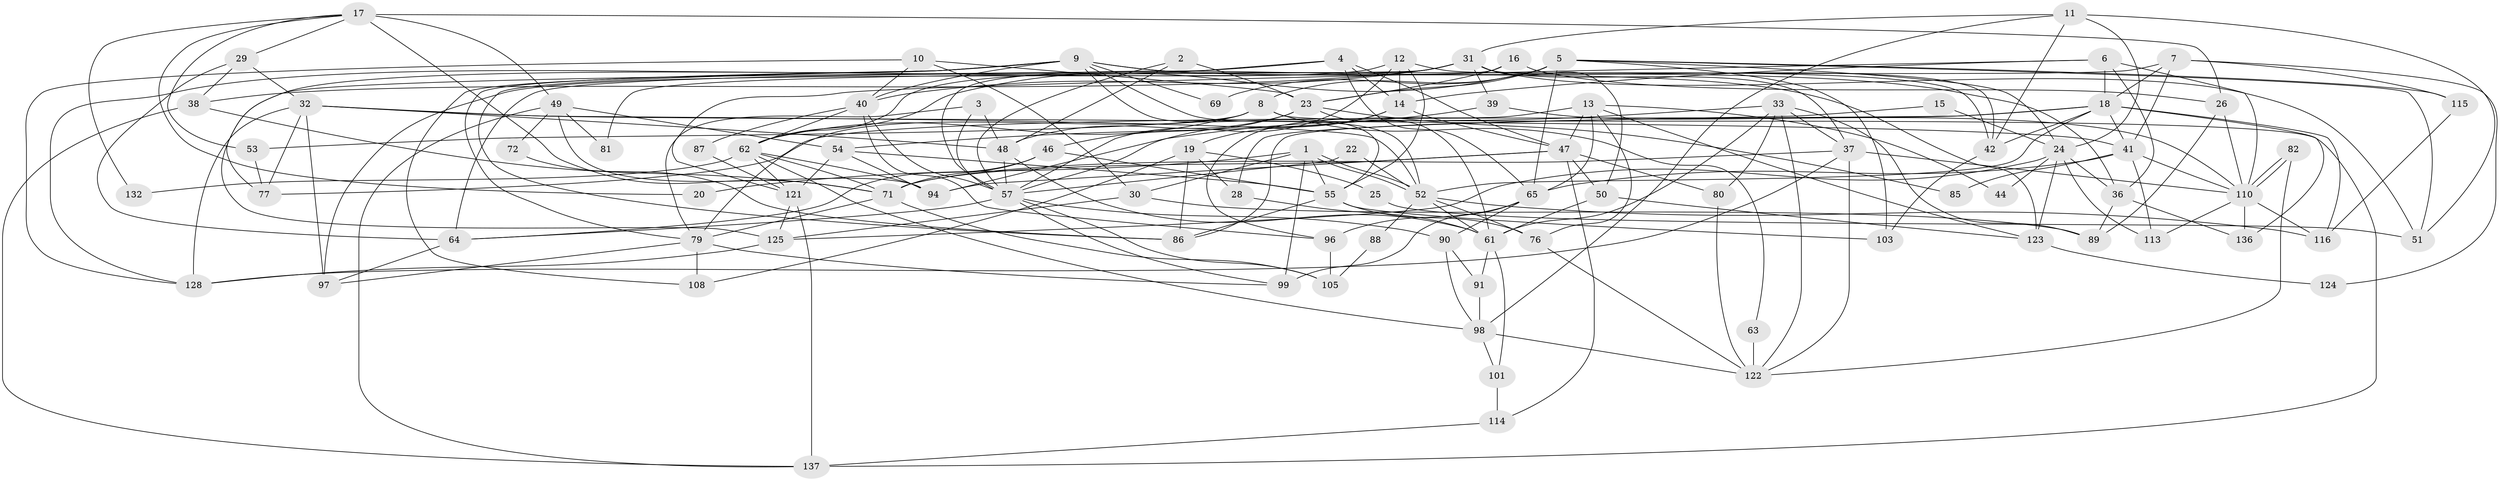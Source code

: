 // Generated by graph-tools (version 1.1) at 2025/52/02/27/25 19:52:05]
// undirected, 94 vertices, 230 edges
graph export_dot {
graph [start="1"]
  node [color=gray90,style=filled];
  1 [super="+60"];
  2 [super="+138"];
  3 [super="+34"];
  4 [super="+120"];
  5 [super="+93"];
  6 [super="+45"];
  7 [super="+21"];
  8 [super="+112"];
  9 [super="+129"];
  10;
  11 [super="+67"];
  12;
  13 [super="+35"];
  14 [super="+118"];
  15;
  16;
  17 [super="+73"];
  18 [super="+83"];
  19;
  20;
  22;
  23 [super="+27"];
  24 [super="+135"];
  25;
  26 [super="+43"];
  28;
  29 [super="+133"];
  30 [super="+140"];
  31 [super="+59"];
  32 [super="+102"];
  33 [super="+117"];
  36 [super="+68"];
  37 [super="+58"];
  38;
  39 [super="+119"];
  40 [super="+56"];
  41 [super="+66"];
  42 [super="+127"];
  44;
  46 [super="+130"];
  47 [super="+84"];
  48 [super="+74"];
  49 [super="+70"];
  50;
  51;
  52 [super="+109"];
  53;
  54;
  55 [super="+111"];
  57 [super="+95"];
  61 [super="+75"];
  62 [super="+134"];
  63;
  64;
  65 [super="+100"];
  69;
  71 [super="+92"];
  72;
  76;
  77 [super="+78"];
  79 [super="+106"];
  80;
  81;
  82;
  85;
  86 [super="+104"];
  87;
  88;
  89;
  90;
  91;
  94 [super="+107"];
  96;
  97;
  98;
  99;
  101;
  103;
  105;
  108;
  110 [super="+131"];
  113;
  114;
  115;
  116;
  121 [super="+139"];
  122 [super="+142"];
  123;
  124;
  125 [super="+126"];
  128;
  132;
  136;
  137 [super="+141"];
  1 -- 52;
  1 -- 52;
  1 -- 20;
  1 -- 30;
  1 -- 99 [weight=2];
  1 -- 55;
  2 -- 57;
  2 -- 23;
  2 -- 48;
  3 -- 57;
  3 -- 48;
  3 -- 79;
  4 -- 47;
  4 -- 14;
  4 -- 62;
  4 -- 65;
  4 -- 77;
  5 -- 65;
  5 -- 62;
  5 -- 103;
  5 -- 115;
  5 -- 51;
  5 -- 69;
  5 -- 23;
  5 -- 8;
  5 -- 24;
  6 -- 14;
  6 -- 36;
  6 -- 18;
  6 -- 110;
  6 -- 121;
  7 -- 115;
  7 -- 64;
  7 -- 18;
  7 -- 41;
  7 -- 124;
  8 -- 53;
  8 -- 137;
  8 -- 63;
  8 -- 79;
  8 -- 62;
  9 -- 128;
  9 -- 52;
  9 -- 69;
  9 -- 108;
  9 -- 79;
  9 -- 86;
  9 -- 55;
  9 -- 123;
  9 -- 36;
  9 -- 40;
  10 -- 40;
  10 -- 23;
  10 -- 128;
  10 -- 30;
  11 -- 42;
  11 -- 51;
  11 -- 31;
  11 -- 24;
  11 -- 98;
  12 -- 42;
  12 -- 57;
  12 -- 125;
  12 -- 55;
  12 -- 14;
  13 -- 96;
  13 -- 44;
  13 -- 65;
  13 -- 47;
  13 -- 123;
  13 -- 76;
  14 -- 57;
  14 -- 47;
  14 -- 19;
  15 -- 28;
  15 -- 24;
  16 -- 23;
  16 -- 57;
  16 -- 26;
  17 -- 26 [weight=2];
  17 -- 71;
  17 -- 49;
  17 -- 20;
  17 -- 53;
  17 -- 132;
  17 -- 29;
  18 -- 116;
  18 -- 86;
  18 -- 52;
  18 -- 136;
  18 -- 77;
  18 -- 42;
  18 -- 41;
  19 -- 86;
  19 -- 25;
  19 -- 28;
  19 -- 108;
  22 -- 57;
  22 -- 52 [weight=2];
  23 -- 61;
  23 -- 48;
  23 -- 85;
  23 -- 46;
  24 -- 123;
  24 -- 44;
  24 -- 125;
  24 -- 113;
  24 -- 36;
  25 -- 51;
  26 -- 89;
  26 -- 110;
  28 -- 61;
  29 -- 32;
  29 -- 38;
  29 -- 64;
  30 -- 89;
  30 -- 125;
  31 -- 51;
  31 -- 38;
  31 -- 81;
  31 -- 97;
  31 -- 50;
  31 -- 42;
  31 -- 40;
  31 -- 37;
  31 -- 39;
  32 -- 97;
  32 -- 52;
  32 -- 41;
  32 -- 128;
  32 -- 77;
  32 -- 48;
  33 -- 80;
  33 -- 89;
  33 -- 122;
  33 -- 61;
  33 -- 94;
  33 -- 37;
  36 -- 136;
  36 -- 89;
  37 -- 122;
  37 -- 110;
  37 -- 128;
  37 -- 71;
  38 -- 137;
  38 -- 71;
  39 -- 110;
  39 -- 54;
  40 -- 62;
  40 -- 87;
  40 -- 96;
  40 -- 57;
  41 -- 110;
  41 -- 113 [weight=2];
  41 -- 85;
  41 -- 65;
  42 -- 103;
  46 -- 71;
  46 -- 64;
  46 -- 55;
  47 -- 50;
  47 -- 80;
  47 -- 114;
  47 -- 94;
  47 -- 71;
  48 -- 57;
  48 -- 61;
  49 -- 81;
  49 -- 94;
  49 -- 72;
  49 -- 137;
  49 -- 54;
  50 -- 61;
  50 -- 123;
  52 -- 76;
  52 -- 88;
  52 -- 116;
  52 -- 61;
  53 -- 77;
  54 -- 55;
  54 -- 94;
  54 -- 121;
  55 -- 86;
  55 -- 103;
  55 -- 76;
  57 -- 64;
  57 -- 105;
  57 -- 99;
  57 -- 90;
  61 -- 91;
  61 -- 101;
  62 -- 132;
  62 -- 98;
  62 -- 71;
  62 -- 121;
  62 -- 94;
  63 -- 122;
  64 -- 97;
  65 -- 99;
  65 -- 96;
  65 -- 90;
  71 -- 105;
  71 -- 79;
  72 -- 86;
  76 -- 122;
  79 -- 97;
  79 -- 99;
  79 -- 108;
  80 -- 122;
  82 -- 110;
  82 -- 110;
  82 -- 122;
  87 -- 121;
  88 -- 105;
  90 -- 98;
  90 -- 91;
  91 -- 98;
  96 -- 105;
  98 -- 101;
  98 -- 122;
  101 -- 114;
  110 -- 136;
  110 -- 113;
  110 -- 116;
  114 -- 137;
  115 -- 116;
  121 -- 125;
  121 -- 137;
  123 -- 124;
  125 -- 128;
}
